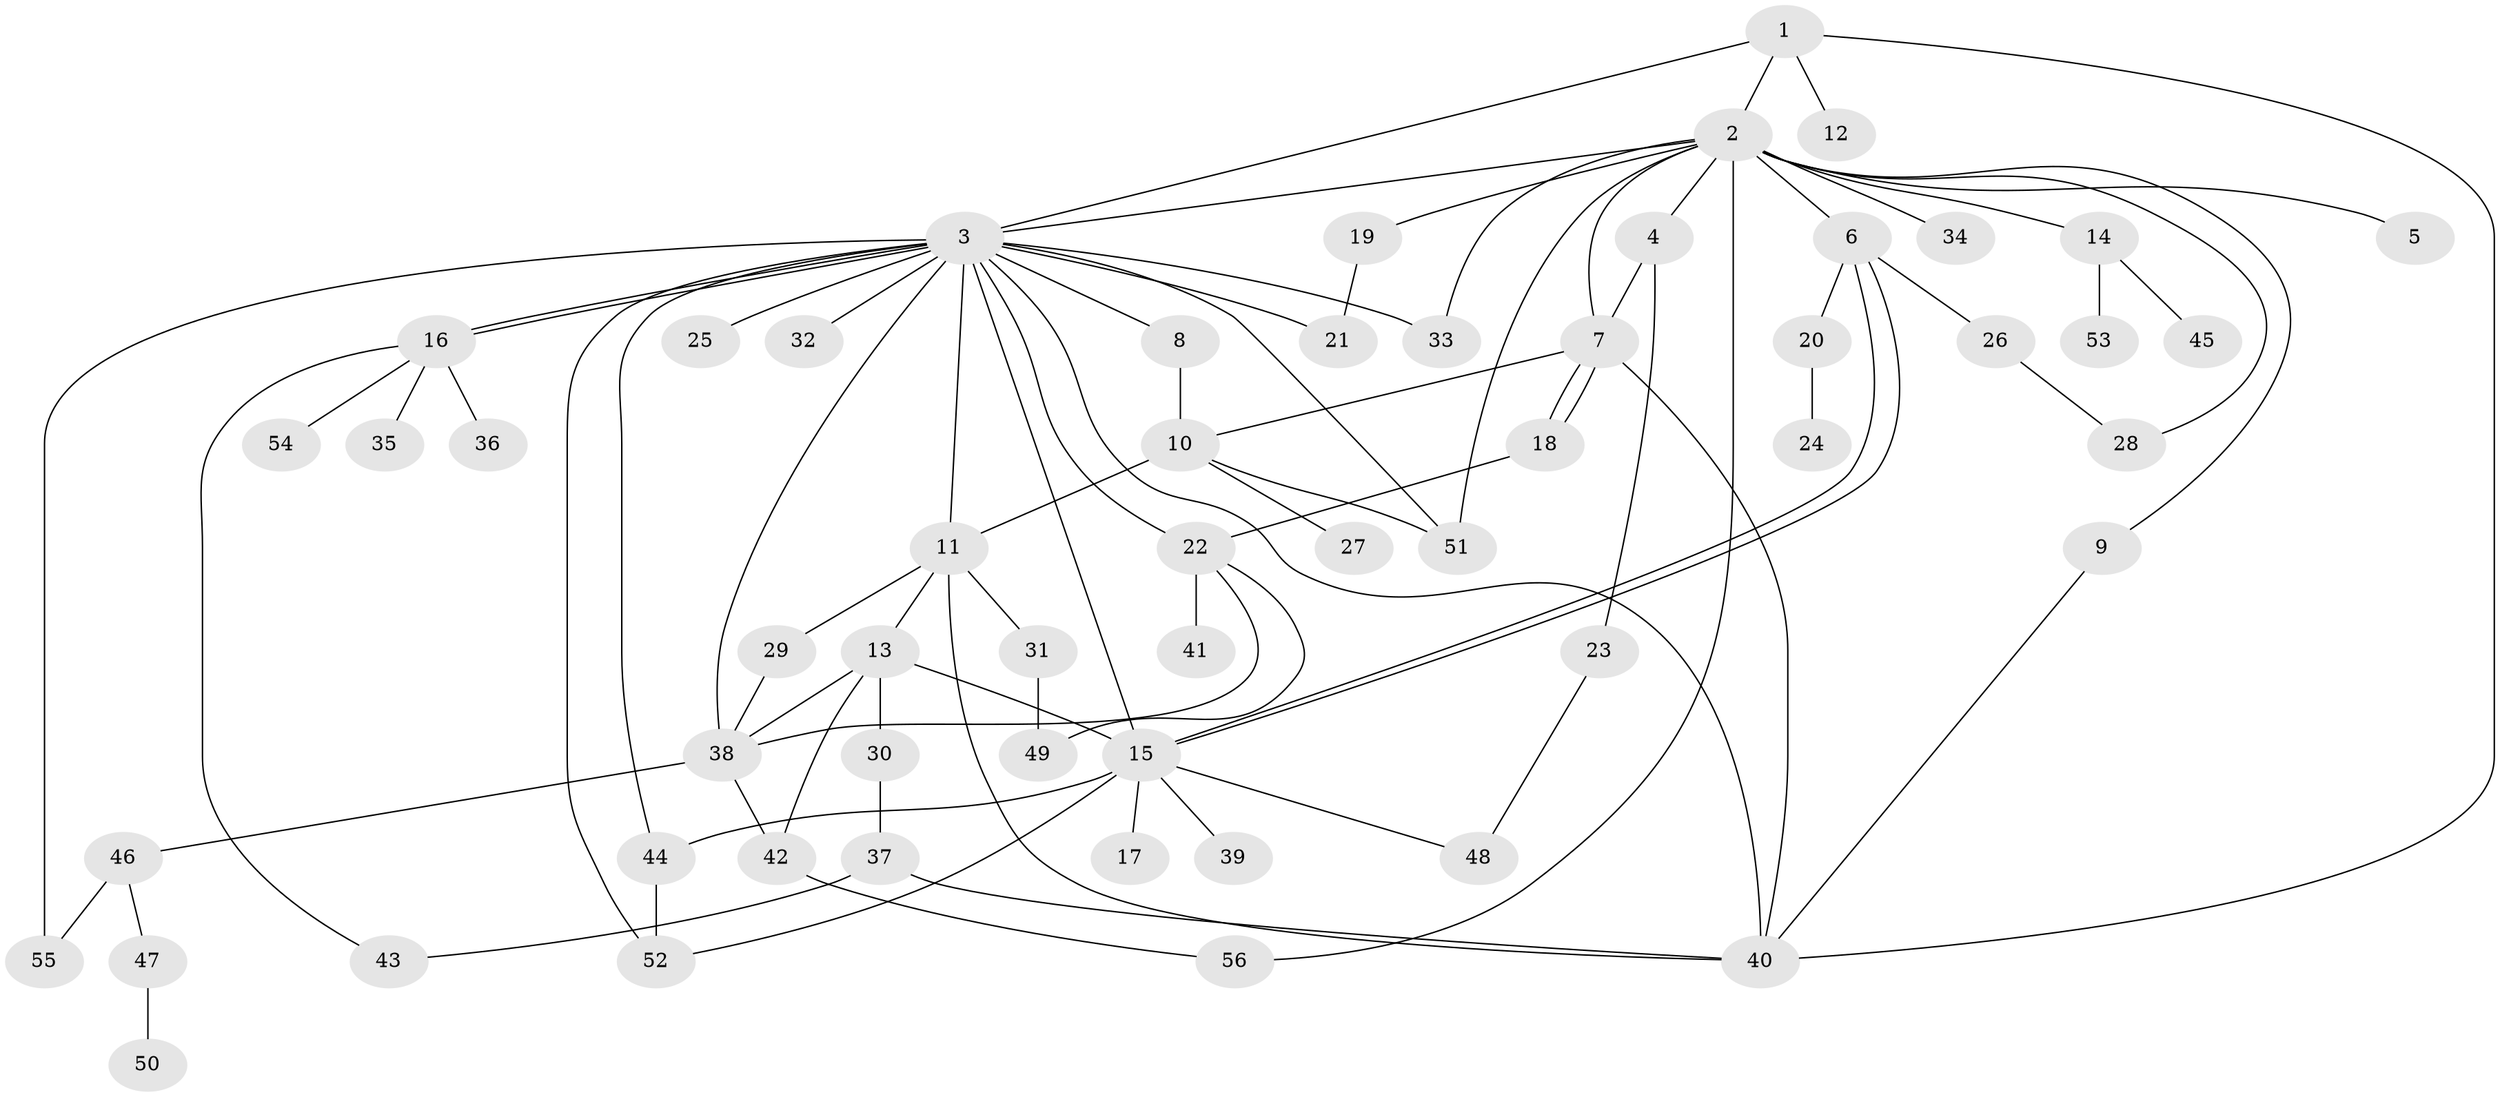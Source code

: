// coarse degree distribution, {2: 0.32432432432432434, 12: 0.02702702702702703, 19: 0.02702702702702703, 5: 0.13513513513513514, 9: 0.02702702702702703, 6: 0.05405405405405406, 1: 0.32432432432432434, 3: 0.08108108108108109}
// Generated by graph-tools (version 1.1) at 2025/41/03/06/25 10:41:51]
// undirected, 56 vertices, 87 edges
graph export_dot {
graph [start="1"]
  node [color=gray90,style=filled];
  1;
  2;
  3;
  4;
  5;
  6;
  7;
  8;
  9;
  10;
  11;
  12;
  13;
  14;
  15;
  16;
  17;
  18;
  19;
  20;
  21;
  22;
  23;
  24;
  25;
  26;
  27;
  28;
  29;
  30;
  31;
  32;
  33;
  34;
  35;
  36;
  37;
  38;
  39;
  40;
  41;
  42;
  43;
  44;
  45;
  46;
  47;
  48;
  49;
  50;
  51;
  52;
  53;
  54;
  55;
  56;
  1 -- 2;
  1 -- 3;
  1 -- 12;
  1 -- 40;
  2 -- 3;
  2 -- 4;
  2 -- 5;
  2 -- 6;
  2 -- 7;
  2 -- 9;
  2 -- 14;
  2 -- 19;
  2 -- 28;
  2 -- 33;
  2 -- 34;
  2 -- 51;
  2 -- 56;
  3 -- 8;
  3 -- 11;
  3 -- 15;
  3 -- 16;
  3 -- 16;
  3 -- 21;
  3 -- 22;
  3 -- 25;
  3 -- 32;
  3 -- 33;
  3 -- 38;
  3 -- 40;
  3 -- 44;
  3 -- 51;
  3 -- 52;
  3 -- 55;
  4 -- 7;
  4 -- 23;
  6 -- 15;
  6 -- 15;
  6 -- 20;
  6 -- 26;
  7 -- 10;
  7 -- 18;
  7 -- 18;
  7 -- 40;
  8 -- 10;
  9 -- 40;
  10 -- 11;
  10 -- 27;
  10 -- 51;
  11 -- 13;
  11 -- 29;
  11 -- 31;
  11 -- 40;
  13 -- 15;
  13 -- 30;
  13 -- 38;
  13 -- 42;
  14 -- 45;
  14 -- 53;
  15 -- 17;
  15 -- 39;
  15 -- 44;
  15 -- 48;
  15 -- 52;
  16 -- 35;
  16 -- 36;
  16 -- 43;
  16 -- 54;
  18 -- 22;
  19 -- 21;
  20 -- 24;
  22 -- 38;
  22 -- 41;
  22 -- 49;
  23 -- 48;
  26 -- 28;
  29 -- 38;
  30 -- 37;
  31 -- 49;
  37 -- 40;
  37 -- 43;
  38 -- 42;
  38 -- 46;
  42 -- 56;
  44 -- 52;
  46 -- 47;
  46 -- 55;
  47 -- 50;
}
